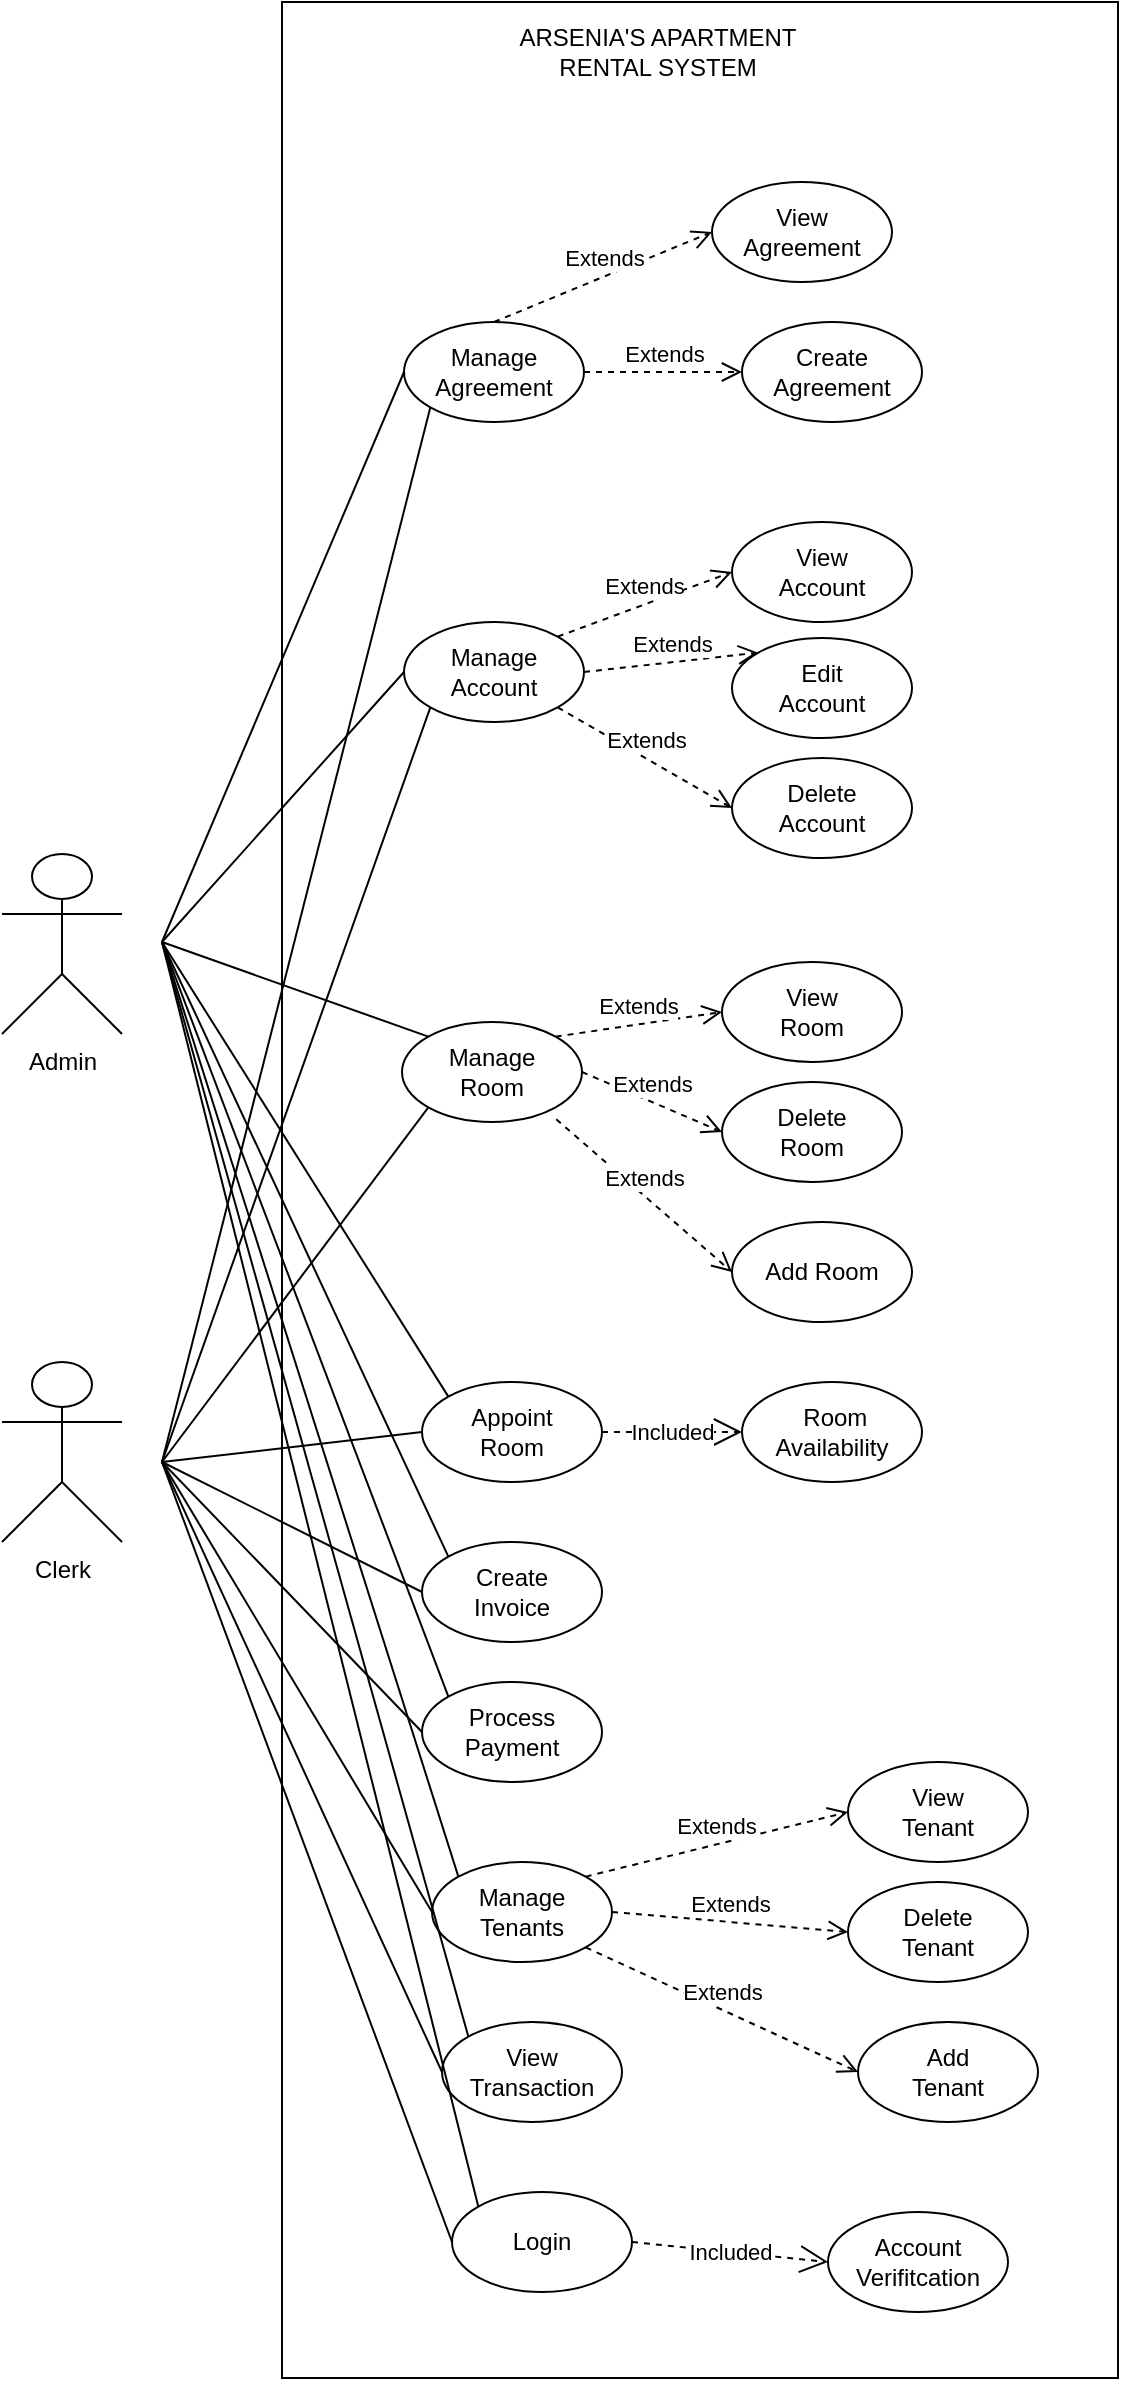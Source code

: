 <mxfile version="24.4.2" type="github">
  <diagram name="Page-1" id="ErVDkJ_VCSMGlqEWy1Zw">
    <mxGraphModel dx="1843" dy="1028" grid="1" gridSize="10" guides="1" tooltips="1" connect="1" arrows="1" fold="1" page="1" pageScale="1" pageWidth="850" pageHeight="1100" math="0" shadow="0">
      <root>
        <mxCell id="0" />
        <mxCell id="1" parent="0" />
        <mxCell id="4Zrpz9rt_v4OXxLSvFco-5" value="" style="rounded=0;whiteSpace=wrap;html=1;" parent="1" vertex="1">
          <mxGeometry x="300" y="60" width="418" height="1188" as="geometry" />
        </mxCell>
        <mxCell id="4Zrpz9rt_v4OXxLSvFco-7" value="Admin" style="shape=umlActor;verticalLabelPosition=bottom;verticalAlign=top;html=1;outlineConnect=0;" parent="1" vertex="1">
          <mxGeometry x="160" y="486" width="60" height="90" as="geometry" />
        </mxCell>
        <mxCell id="G-fdZk_4QnjWKT7sK4zd-1" value="Clerk" style="shape=umlActor;verticalLabelPosition=bottom;verticalAlign=top;html=1;outlineConnect=0;" parent="1" vertex="1">
          <mxGeometry x="160" y="740" width="60" height="90" as="geometry" />
        </mxCell>
        <mxCell id="G-fdZk_4QnjWKT7sK4zd-7" value="" style="ellipse;whiteSpace=wrap;html=1;" parent="1" vertex="1">
          <mxGeometry x="380" y="1070" width="90" height="50" as="geometry" />
        </mxCell>
        <mxCell id="G-fdZk_4QnjWKT7sK4zd-8" value="View Transaction" style="text;html=1;align=center;verticalAlign=middle;whiteSpace=wrap;rounded=0;" parent="1" vertex="1">
          <mxGeometry x="395" y="1080" width="60" height="30" as="geometry" />
        </mxCell>
        <mxCell id="G-fdZk_4QnjWKT7sK4zd-9" value="" style="ellipse;whiteSpace=wrap;html=1;" parent="1" vertex="1">
          <mxGeometry x="370" y="750" width="90" height="50" as="geometry" />
        </mxCell>
        <mxCell id="G-fdZk_4QnjWKT7sK4zd-10" value="Appoint Room" style="text;html=1;align=center;verticalAlign=middle;whiteSpace=wrap;rounded=0;" parent="1" vertex="1">
          <mxGeometry x="385" y="760" width="60" height="30" as="geometry" />
        </mxCell>
        <mxCell id="G-fdZk_4QnjWKT7sK4zd-13" value="" style="ellipse;whiteSpace=wrap;html=1;" parent="1" vertex="1">
          <mxGeometry x="370" y="830" width="90" height="50" as="geometry" />
        </mxCell>
        <mxCell id="G-fdZk_4QnjWKT7sK4zd-14" value="Create Invoice" style="text;html=1;align=center;verticalAlign=middle;whiteSpace=wrap;rounded=0;" parent="1" vertex="1">
          <mxGeometry x="385" y="840" width="60" height="30" as="geometry" />
        </mxCell>
        <mxCell id="G-fdZk_4QnjWKT7sK4zd-15" value="" style="ellipse;whiteSpace=wrap;html=1;" parent="1" vertex="1">
          <mxGeometry x="375" y="990" width="90" height="50" as="geometry" />
        </mxCell>
        <mxCell id="G-fdZk_4QnjWKT7sK4zd-16" value="Manage Tenants" style="text;html=1;align=center;verticalAlign=middle;whiteSpace=wrap;rounded=0;" parent="1" vertex="1">
          <mxGeometry x="390" y="1000" width="60" height="30" as="geometry" />
        </mxCell>
        <mxCell id="G-fdZk_4QnjWKT7sK4zd-17" value="" style="ellipse;whiteSpace=wrap;html=1;" parent="1" vertex="1">
          <mxGeometry x="385" y="1155" width="90" height="50" as="geometry" />
        </mxCell>
        <mxCell id="G-fdZk_4QnjWKT7sK4zd-18" value="Login" style="text;html=1;align=center;verticalAlign=middle;whiteSpace=wrap;rounded=0;" parent="1" vertex="1">
          <mxGeometry x="400" y="1165" width="60" height="30" as="geometry" />
        </mxCell>
        <mxCell id="G-fdZk_4QnjWKT7sK4zd-19" value="" style="ellipse;whiteSpace=wrap;html=1;" parent="1" vertex="1">
          <mxGeometry x="530" y="750" width="90" height="50" as="geometry" />
        </mxCell>
        <mxCell id="G-fdZk_4QnjWKT7sK4zd-20" value="&amp;nbsp;Room Availability" style="text;html=1;align=center;verticalAlign=middle;whiteSpace=wrap;rounded=0;" parent="1" vertex="1">
          <mxGeometry x="545" y="760" width="60" height="30" as="geometry" />
        </mxCell>
        <mxCell id="G-fdZk_4QnjWKT7sK4zd-21" value="" style="ellipse;whiteSpace=wrap;html=1;" parent="1" vertex="1">
          <mxGeometry x="573" y="1165" width="90" height="50" as="geometry" />
        </mxCell>
        <mxCell id="G-fdZk_4QnjWKT7sK4zd-22" value="Account Verifitcation" style="text;html=1;align=center;verticalAlign=middle;whiteSpace=wrap;rounded=0;" parent="1" vertex="1">
          <mxGeometry x="588" y="1175" width="60" height="30" as="geometry" />
        </mxCell>
        <mxCell id="OqNi3e3sxdmpB97nI851-15" value="Included" style="endArrow=open;endSize=12;dashed=1;html=1;rounded=0;entryX=0;entryY=0.5;entryDx=0;entryDy=0;exitX=1;exitY=0.5;exitDx=0;exitDy=0;" parent="1" source="G-fdZk_4QnjWKT7sK4zd-9" edge="1" target="G-fdZk_4QnjWKT7sK4zd-19">
          <mxGeometry width="160" relative="1" as="geometry">
            <mxPoint x="380" y="880" as="sourcePoint" />
            <mxPoint x="510" y="815" as="targetPoint" />
          </mxGeometry>
        </mxCell>
        <mxCell id="OqNi3e3sxdmpB97nI851-18" value="Included" style="endArrow=open;endSize=12;dashed=1;html=1;rounded=0;entryX=0;entryY=0.5;entryDx=0;entryDy=0;exitX=1;exitY=0.5;exitDx=0;exitDy=0;" parent="1" source="G-fdZk_4QnjWKT7sK4zd-17" edge="1" target="G-fdZk_4QnjWKT7sK4zd-21">
          <mxGeometry x="0.001" width="160" relative="1" as="geometry">
            <mxPoint x="452" y="1165" as="sourcePoint" />
            <mxPoint x="512" y="1130" as="targetPoint" />
            <mxPoint as="offset" />
          </mxGeometry>
        </mxCell>
        <mxCell id="OqNi3e3sxdmpB97nI851-22" value="ARSENIA&#39;S APARTMENT RENTAL SYSTEM" style="text;html=1;align=center;verticalAlign=middle;whiteSpace=wrap;rounded=0;" parent="1" vertex="1">
          <mxGeometry x="393" y="70" width="190" height="30" as="geometry" />
        </mxCell>
        <mxCell id="OqNi3e3sxdmpB97nI851-37" value="" style="ellipse;whiteSpace=wrap;html=1;" parent="1" vertex="1">
          <mxGeometry x="370" y="900" width="90" height="50" as="geometry" />
        </mxCell>
        <mxCell id="OqNi3e3sxdmpB97nI851-38" value="Process Payment" style="text;html=1;align=center;verticalAlign=middle;whiteSpace=wrap;rounded=0;" parent="1" vertex="1">
          <mxGeometry x="385" y="910" width="60" height="30" as="geometry" />
        </mxCell>
        <mxCell id="UXnbN1iMbwUN801_TMf0-1" value="" style="ellipse;whiteSpace=wrap;html=1;" parent="1" vertex="1">
          <mxGeometry x="360" y="570" width="90" height="50" as="geometry" />
        </mxCell>
        <mxCell id="UXnbN1iMbwUN801_TMf0-2" value="Manage Room" style="text;html=1;align=center;verticalAlign=middle;whiteSpace=wrap;rounded=0;" parent="1" vertex="1">
          <mxGeometry x="375" y="580" width="60" height="30" as="geometry" />
        </mxCell>
        <mxCell id="UXnbN1iMbwUN801_TMf0-3" value="" style="ellipse;whiteSpace=wrap;html=1;" parent="1" vertex="1">
          <mxGeometry x="361" y="370" width="90" height="50" as="geometry" />
        </mxCell>
        <mxCell id="UXnbN1iMbwUN801_TMf0-4" value="Manage Account" style="text;html=1;align=center;verticalAlign=middle;whiteSpace=wrap;rounded=0;" parent="1" vertex="1">
          <mxGeometry x="376" y="380" width="60" height="30" as="geometry" />
        </mxCell>
        <mxCell id="Ze_HNzJQQghT72dENb1o-3" value="" style="ellipse;whiteSpace=wrap;html=1;" vertex="1" parent="1">
          <mxGeometry x="361" y="220" width="90" height="50" as="geometry" />
        </mxCell>
        <mxCell id="Ze_HNzJQQghT72dENb1o-4" value="Manage Agreement" style="text;html=1;align=center;verticalAlign=middle;whiteSpace=wrap;rounded=0;" vertex="1" parent="1">
          <mxGeometry x="376" y="230" width="60" height="30" as="geometry" />
        </mxCell>
        <mxCell id="Ze_HNzJQQghT72dENb1o-6" value="" style="endArrow=none;html=1;rounded=0;entryX=0;entryY=0.5;entryDx=0;entryDy=0;" edge="1" parent="1" target="Ze_HNzJQQghT72dENb1o-3">
          <mxGeometry width="50" height="50" relative="1" as="geometry">
            <mxPoint x="240" y="530" as="sourcePoint" />
            <mxPoint x="450" y="660" as="targetPoint" />
          </mxGeometry>
        </mxCell>
        <mxCell id="Ze_HNzJQQghT72dENb1o-7" value="" style="endArrow=none;html=1;rounded=0;entryX=0;entryY=0.5;entryDx=0;entryDy=0;" edge="1" parent="1" target="UXnbN1iMbwUN801_TMf0-3">
          <mxGeometry width="50" height="50" relative="1" as="geometry">
            <mxPoint x="240" y="530" as="sourcePoint" />
            <mxPoint x="370" y="459" as="targetPoint" />
          </mxGeometry>
        </mxCell>
        <mxCell id="Ze_HNzJQQghT72dENb1o-8" value="" style="endArrow=none;html=1;rounded=0;entryX=0;entryY=0;entryDx=0;entryDy=0;" edge="1" parent="1" target="UXnbN1iMbwUN801_TMf0-1">
          <mxGeometry width="50" height="50" relative="1" as="geometry">
            <mxPoint x="240" y="530" as="sourcePoint" />
            <mxPoint x="371" y="533" as="targetPoint" />
          </mxGeometry>
        </mxCell>
        <mxCell id="Ze_HNzJQQghT72dENb1o-9" value="" style="endArrow=none;html=1;rounded=0;entryX=0;entryY=0;entryDx=0;entryDy=0;" edge="1" parent="1" target="G-fdZk_4QnjWKT7sK4zd-9">
          <mxGeometry width="50" height="50" relative="1" as="geometry">
            <mxPoint x="240" y="530" as="sourcePoint" />
            <mxPoint x="384" y="585" as="targetPoint" />
          </mxGeometry>
        </mxCell>
        <mxCell id="Ze_HNzJQQghT72dENb1o-10" value="" style="endArrow=none;html=1;rounded=0;entryX=0;entryY=0;entryDx=0;entryDy=0;" edge="1" parent="1" target="G-fdZk_4QnjWKT7sK4zd-13">
          <mxGeometry width="50" height="50" relative="1" as="geometry">
            <mxPoint x="240" y="530" as="sourcePoint" />
            <mxPoint x="388" y="665" as="targetPoint" />
          </mxGeometry>
        </mxCell>
        <mxCell id="Ze_HNzJQQghT72dENb1o-11" value="" style="endArrow=none;html=1;rounded=0;entryX=0;entryY=0;entryDx=0;entryDy=0;" edge="1" parent="1" target="OqNi3e3sxdmpB97nI851-37">
          <mxGeometry width="50" height="50" relative="1" as="geometry">
            <mxPoint x="240" y="530" as="sourcePoint" />
            <mxPoint x="389" y="725" as="targetPoint" />
          </mxGeometry>
        </mxCell>
        <mxCell id="Ze_HNzJQQghT72dENb1o-12" value="" style="endArrow=none;html=1;rounded=0;entryX=0;entryY=0;entryDx=0;entryDy=0;" edge="1" parent="1" target="G-fdZk_4QnjWKT7sK4zd-15">
          <mxGeometry width="50" height="50" relative="1" as="geometry">
            <mxPoint x="240" y="530" as="sourcePoint" />
            <mxPoint x="388" y="789" as="targetPoint" />
          </mxGeometry>
        </mxCell>
        <mxCell id="Ze_HNzJQQghT72dENb1o-13" value="" style="endArrow=none;html=1;rounded=0;entryX=0;entryY=0;entryDx=0;entryDy=0;" edge="1" parent="1" target="G-fdZk_4QnjWKT7sK4zd-7">
          <mxGeometry width="50" height="50" relative="1" as="geometry">
            <mxPoint x="240" y="530" as="sourcePoint" />
            <mxPoint x="388" y="854" as="targetPoint" />
          </mxGeometry>
        </mxCell>
        <mxCell id="Ze_HNzJQQghT72dENb1o-14" value="" style="endArrow=none;html=1;rounded=0;entryX=0;entryY=0;entryDx=0;entryDy=0;" edge="1" parent="1" target="G-fdZk_4QnjWKT7sK4zd-17">
          <mxGeometry width="50" height="50" relative="1" as="geometry">
            <mxPoint x="240" y="530" as="sourcePoint" />
            <mxPoint x="388" y="925" as="targetPoint" />
          </mxGeometry>
        </mxCell>
        <mxCell id="Ze_HNzJQQghT72dENb1o-15" value="" style="endArrow=none;html=1;rounded=0;entryX=0;entryY=0.5;entryDx=0;entryDy=0;" edge="1" parent="1" target="G-fdZk_4QnjWKT7sK4zd-17">
          <mxGeometry width="50" height="50" relative="1" as="geometry">
            <mxPoint x="240" y="790" as="sourcePoint" />
            <mxPoint x="390" y="1104" as="targetPoint" />
          </mxGeometry>
        </mxCell>
        <mxCell id="Ze_HNzJQQghT72dENb1o-16" value="" style="endArrow=none;html=1;rounded=0;entryX=0;entryY=0.5;entryDx=0;entryDy=0;" edge="1" parent="1" target="G-fdZk_4QnjWKT7sK4zd-7">
          <mxGeometry width="50" height="50" relative="1" as="geometry">
            <mxPoint x="240" y="790" as="sourcePoint" />
            <mxPoint x="364" y="1099" as="targetPoint" />
          </mxGeometry>
        </mxCell>
        <mxCell id="Ze_HNzJQQghT72dENb1o-17" value="" style="endArrow=none;html=1;rounded=0;entryX=0;entryY=0.5;entryDx=0;entryDy=0;" edge="1" parent="1" target="G-fdZk_4QnjWKT7sK4zd-15">
          <mxGeometry width="50" height="50" relative="1" as="geometry">
            <mxPoint x="240" y="790" as="sourcePoint" />
            <mxPoint x="379" y="905" as="targetPoint" />
          </mxGeometry>
        </mxCell>
        <mxCell id="Ze_HNzJQQghT72dENb1o-18" value="" style="endArrow=none;html=1;rounded=0;entryX=0;entryY=0.5;entryDx=0;entryDy=0;" edge="1" parent="1" target="OqNi3e3sxdmpB97nI851-37">
          <mxGeometry width="50" height="50" relative="1" as="geometry">
            <mxPoint x="240" y="790" as="sourcePoint" />
            <mxPoint x="375" y="840" as="targetPoint" />
          </mxGeometry>
        </mxCell>
        <mxCell id="Ze_HNzJQQghT72dENb1o-19" value="" style="endArrow=none;html=1;rounded=0;entryX=0;entryY=0.5;entryDx=0;entryDy=0;" edge="1" parent="1" target="G-fdZk_4QnjWKT7sK4zd-13">
          <mxGeometry width="50" height="50" relative="1" as="geometry">
            <mxPoint x="240" y="790" as="sourcePoint" />
            <mxPoint x="375" y="775" as="targetPoint" />
          </mxGeometry>
        </mxCell>
        <mxCell id="Ze_HNzJQQghT72dENb1o-20" value="" style="endArrow=none;html=1;rounded=0;entryX=0;entryY=0.5;entryDx=0;entryDy=0;" edge="1" parent="1" target="G-fdZk_4QnjWKT7sK4zd-9">
          <mxGeometry width="50" height="50" relative="1" as="geometry">
            <mxPoint x="240" y="790" as="sourcePoint" />
            <mxPoint x="376" y="711" as="targetPoint" />
          </mxGeometry>
        </mxCell>
        <mxCell id="Ze_HNzJQQghT72dENb1o-21" value="" style="endArrow=none;html=1;rounded=0;entryX=0;entryY=1;entryDx=0;entryDy=0;" edge="1" parent="1" target="UXnbN1iMbwUN801_TMf0-1">
          <mxGeometry width="50" height="50" relative="1" as="geometry">
            <mxPoint x="240" y="790" as="sourcePoint" />
            <mxPoint x="375" y="651" as="targetPoint" />
          </mxGeometry>
        </mxCell>
        <mxCell id="Ze_HNzJQQghT72dENb1o-22" value="" style="endArrow=none;html=1;rounded=0;entryX=0;entryY=1;entryDx=0;entryDy=0;" edge="1" parent="1" target="UXnbN1iMbwUN801_TMf0-3">
          <mxGeometry width="50" height="50" relative="1" as="geometry">
            <mxPoint x="240" y="790" as="sourcePoint" />
            <mxPoint x="384" y="589" as="targetPoint" />
          </mxGeometry>
        </mxCell>
        <mxCell id="Ze_HNzJQQghT72dENb1o-23" value="" style="endArrow=none;html=1;rounded=0;entryX=0;entryY=1;entryDx=0;entryDy=0;" edge="1" parent="1" target="Ze_HNzJQQghT72dENb1o-3">
          <mxGeometry width="50" height="50" relative="1" as="geometry">
            <mxPoint x="240" y="790" as="sourcePoint" />
            <mxPoint x="384" y="519" as="targetPoint" />
          </mxGeometry>
        </mxCell>
        <mxCell id="Ze_HNzJQQghT72dENb1o-24" value="Extends" style="html=1;verticalAlign=bottom;endArrow=open;dashed=1;endSize=8;curved=0;rounded=0;exitX=0.5;exitY=0;exitDx=0;exitDy=0;entryX=0;entryY=0.5;entryDx=0;entryDy=0;" edge="1" parent="1" source="Ze_HNzJQQghT72dENb1o-3" target="Ze_HNzJQQghT72dENb1o-25">
          <mxGeometry relative="1" as="geometry">
            <mxPoint x="610" y="442" as="sourcePoint" />
            <mxPoint x="530" y="400" as="targetPoint" />
          </mxGeometry>
        </mxCell>
        <mxCell id="Ze_HNzJQQghT72dENb1o-25" value="" style="ellipse;whiteSpace=wrap;html=1;" vertex="1" parent="1">
          <mxGeometry x="515" y="150" width="90" height="50" as="geometry" />
        </mxCell>
        <mxCell id="Ze_HNzJQQghT72dENb1o-26" value="View Agreement" style="text;html=1;align=center;verticalAlign=middle;whiteSpace=wrap;rounded=0;" vertex="1" parent="1">
          <mxGeometry x="530" y="160" width="60" height="30" as="geometry" />
        </mxCell>
        <mxCell id="Ze_HNzJQQghT72dENb1o-27" value="" style="ellipse;whiteSpace=wrap;html=1;" vertex="1" parent="1">
          <mxGeometry x="530" y="220" width="90" height="50" as="geometry" />
        </mxCell>
        <mxCell id="Ze_HNzJQQghT72dENb1o-28" value="Create Agreement" style="text;html=1;align=center;verticalAlign=middle;whiteSpace=wrap;rounded=0;" vertex="1" parent="1">
          <mxGeometry x="545" y="230" width="60" height="30" as="geometry" />
        </mxCell>
        <mxCell id="Ze_HNzJQQghT72dENb1o-29" value="Extends" style="html=1;verticalAlign=bottom;endArrow=open;dashed=1;endSize=8;curved=0;rounded=0;entryX=0;entryY=0.5;entryDx=0;entryDy=0;exitX=1;exitY=0.5;exitDx=0;exitDy=0;" edge="1" parent="1" source="Ze_HNzJQQghT72dENb1o-3" target="Ze_HNzJQQghT72dENb1o-27">
          <mxGeometry relative="1" as="geometry">
            <mxPoint x="450" y="420" as="sourcePoint" />
            <mxPoint x="540" y="410" as="targetPoint" />
          </mxGeometry>
        </mxCell>
        <mxCell id="Ze_HNzJQQghT72dENb1o-30" value="" style="ellipse;whiteSpace=wrap;html=1;" vertex="1" parent="1">
          <mxGeometry x="525" y="320" width="90" height="50" as="geometry" />
        </mxCell>
        <mxCell id="Ze_HNzJQQghT72dENb1o-31" value="View Account" style="text;html=1;align=center;verticalAlign=middle;whiteSpace=wrap;rounded=0;" vertex="1" parent="1">
          <mxGeometry x="540" y="330" width="60" height="30" as="geometry" />
        </mxCell>
        <mxCell id="Ze_HNzJQQghT72dENb1o-32" value="Extends" style="html=1;verticalAlign=bottom;endArrow=open;dashed=1;endSize=8;curved=0;rounded=0;entryX=0;entryY=0.5;entryDx=0;entryDy=0;exitX=1;exitY=0;exitDx=0;exitDy=0;" edge="1" parent="1" source="UXnbN1iMbwUN801_TMf0-3" target="Ze_HNzJQQghT72dENb1o-30">
          <mxGeometry relative="1" as="geometry">
            <mxPoint x="460" y="427" as="sourcePoint" />
            <mxPoint x="535" y="415" as="targetPoint" />
          </mxGeometry>
        </mxCell>
        <mxCell id="Ze_HNzJQQghT72dENb1o-33" value="" style="ellipse;whiteSpace=wrap;html=1;" vertex="1" parent="1">
          <mxGeometry x="525" y="378" width="90" height="50" as="geometry" />
        </mxCell>
        <mxCell id="Ze_HNzJQQghT72dENb1o-34" value="Edit Account" style="text;html=1;align=center;verticalAlign=middle;whiteSpace=wrap;rounded=0;" vertex="1" parent="1">
          <mxGeometry x="540" y="388" width="60" height="30" as="geometry" />
        </mxCell>
        <mxCell id="Ze_HNzJQQghT72dENb1o-35" value="" style="ellipse;whiteSpace=wrap;html=1;" vertex="1" parent="1">
          <mxGeometry x="525" y="438" width="90" height="50" as="geometry" />
        </mxCell>
        <mxCell id="Ze_HNzJQQghT72dENb1o-36" value="Delete Account" style="text;html=1;align=center;verticalAlign=middle;whiteSpace=wrap;rounded=0;" vertex="1" parent="1">
          <mxGeometry x="540" y="448" width="60" height="30" as="geometry" />
        </mxCell>
        <mxCell id="Ze_HNzJQQghT72dENb1o-37" value="Extends" style="html=1;verticalAlign=bottom;endArrow=open;dashed=1;endSize=8;curved=0;rounded=0;entryX=0;entryY=0;entryDx=0;entryDy=0;exitX=1;exitY=0.5;exitDx=0;exitDy=0;" edge="1" parent="1" source="UXnbN1iMbwUN801_TMf0-3" target="Ze_HNzJQQghT72dENb1o-33">
          <mxGeometry relative="1" as="geometry">
            <mxPoint x="448" y="483" as="sourcePoint" />
            <mxPoint x="535" y="477" as="targetPoint" />
          </mxGeometry>
        </mxCell>
        <mxCell id="Ze_HNzJQQghT72dENb1o-38" value="Extends" style="html=1;verticalAlign=bottom;endArrow=open;dashed=1;endSize=8;curved=0;rounded=0;entryX=0;entryY=0.5;entryDx=0;entryDy=0;exitX=1;exitY=1;exitDx=0;exitDy=0;" edge="1" parent="1" source="UXnbN1iMbwUN801_TMf0-3" target="Ze_HNzJQQghT72dENb1o-35">
          <mxGeometry relative="1" as="geometry">
            <mxPoint x="461" y="501" as="sourcePoint" />
            <mxPoint x="548" y="517" as="targetPoint" />
          </mxGeometry>
        </mxCell>
        <mxCell id="Ze_HNzJQQghT72dENb1o-39" value="" style="ellipse;whiteSpace=wrap;html=1;" vertex="1" parent="1">
          <mxGeometry x="520" y="540" width="90" height="50" as="geometry" />
        </mxCell>
        <mxCell id="Ze_HNzJQQghT72dENb1o-40" value="View Room" style="text;html=1;align=center;verticalAlign=middle;whiteSpace=wrap;rounded=0;" vertex="1" parent="1">
          <mxGeometry x="535" y="550" width="60" height="30" as="geometry" />
        </mxCell>
        <mxCell id="Ze_HNzJQQghT72dENb1o-41" value="Extends" style="html=1;verticalAlign=bottom;endArrow=open;dashed=1;endSize=8;curved=0;rounded=0;entryX=0;entryY=0.5;entryDx=0;entryDy=0;exitX=1;exitY=0;exitDx=0;exitDy=0;" edge="1" parent="1" source="UXnbN1iMbwUN801_TMf0-1" target="Ze_HNzJQQghT72dENb1o-39">
          <mxGeometry relative="1" as="geometry">
            <mxPoint x="480" y="530" as="sourcePoint" />
            <mxPoint x="567" y="580" as="targetPoint" />
          </mxGeometry>
        </mxCell>
        <mxCell id="Ze_HNzJQQghT72dENb1o-42" value="" style="ellipse;whiteSpace=wrap;html=1;" vertex="1" parent="1">
          <mxGeometry x="520" y="600" width="90" height="50" as="geometry" />
        </mxCell>
        <mxCell id="Ze_HNzJQQghT72dENb1o-43" value="Delete Room" style="text;html=1;align=center;verticalAlign=middle;whiteSpace=wrap;rounded=0;" vertex="1" parent="1">
          <mxGeometry x="535" y="610" width="60" height="30" as="geometry" />
        </mxCell>
        <mxCell id="Ze_HNzJQQghT72dENb1o-44" value="Extends" style="html=1;verticalAlign=bottom;endArrow=open;dashed=1;endSize=8;curved=0;rounded=0;entryX=0;entryY=0.5;entryDx=0;entryDy=0;exitX=1;exitY=0.5;exitDx=0;exitDy=0;" edge="1" parent="1" target="Ze_HNzJQQghT72dENb1o-42" source="UXnbN1iMbwUN801_TMf0-1">
          <mxGeometry relative="1" as="geometry">
            <mxPoint x="447" y="587" as="sourcePoint" />
            <mxPoint x="577" y="590" as="targetPoint" />
          </mxGeometry>
        </mxCell>
        <mxCell id="Ze_HNzJQQghT72dENb1o-45" value="" style="ellipse;whiteSpace=wrap;html=1;" vertex="1" parent="1">
          <mxGeometry x="525" y="670" width="90" height="50" as="geometry" />
        </mxCell>
        <mxCell id="Ze_HNzJQQghT72dENb1o-46" value="Add Room" style="text;html=1;align=center;verticalAlign=middle;whiteSpace=wrap;rounded=0;" vertex="1" parent="1">
          <mxGeometry x="540" y="680" width="60" height="30" as="geometry" />
        </mxCell>
        <mxCell id="Ze_HNzJQQghT72dENb1o-47" value="Extends" style="html=1;verticalAlign=bottom;endArrow=open;dashed=1;endSize=8;curved=0;rounded=0;entryX=0;entryY=0.5;entryDx=0;entryDy=0;exitX=0.857;exitY=0.973;exitDx=0;exitDy=0;exitPerimeter=0;" edge="1" parent="1" target="Ze_HNzJQQghT72dENb1o-45" source="UXnbN1iMbwUN801_TMf0-1">
          <mxGeometry relative="1" as="geometry">
            <mxPoint x="452" y="657" as="sourcePoint" />
            <mxPoint x="582" y="660" as="targetPoint" />
          </mxGeometry>
        </mxCell>
        <mxCell id="Ze_HNzJQQghT72dENb1o-48" value="" style="ellipse;whiteSpace=wrap;html=1;" vertex="1" parent="1">
          <mxGeometry x="583" y="940" width="90" height="50" as="geometry" />
        </mxCell>
        <mxCell id="Ze_HNzJQQghT72dENb1o-49" value="View Tenant" style="text;html=1;align=center;verticalAlign=middle;whiteSpace=wrap;rounded=0;" vertex="1" parent="1">
          <mxGeometry x="598" y="950" width="60" height="30" as="geometry" />
        </mxCell>
        <mxCell id="Ze_HNzJQQghT72dENb1o-50" value="Extends" style="html=1;verticalAlign=bottom;endArrow=open;dashed=1;endSize=8;curved=0;rounded=0;entryX=0;entryY=0.5;entryDx=0;entryDy=0;exitX=1;exitY=0;exitDx=0;exitDy=0;" edge="1" parent="1" target="Ze_HNzJQQghT72dENb1o-48" source="G-fdZk_4QnjWKT7sK4zd-15">
          <mxGeometry relative="1" as="geometry">
            <mxPoint x="500" y="977" as="sourcePoint" />
            <mxPoint x="630" y="980" as="targetPoint" />
          </mxGeometry>
        </mxCell>
        <mxCell id="Ze_HNzJQQghT72dENb1o-51" value="" style="ellipse;whiteSpace=wrap;html=1;" vertex="1" parent="1">
          <mxGeometry x="583" y="1000" width="90" height="50" as="geometry" />
        </mxCell>
        <mxCell id="Ze_HNzJQQghT72dENb1o-52" value="Delete Tenant" style="text;html=1;align=center;verticalAlign=middle;whiteSpace=wrap;rounded=0;" vertex="1" parent="1">
          <mxGeometry x="598" y="1010" width="60" height="30" as="geometry" />
        </mxCell>
        <mxCell id="Ze_HNzJQQghT72dENb1o-53" value="Extends" style="html=1;verticalAlign=bottom;endArrow=open;dashed=1;endSize=8;curved=0;rounded=0;entryX=0;entryY=0.5;entryDx=0;entryDy=0;exitX=1;exitY=0.5;exitDx=0;exitDy=0;" edge="1" parent="1" target="Ze_HNzJQQghT72dENb1o-51" source="G-fdZk_4QnjWKT7sK4zd-15">
          <mxGeometry relative="1" as="geometry">
            <mxPoint x="513" y="995" as="sourcePoint" />
            <mxPoint x="640" y="990" as="targetPoint" />
          </mxGeometry>
        </mxCell>
        <mxCell id="Ze_HNzJQQghT72dENb1o-54" value="" style="ellipse;whiteSpace=wrap;html=1;" vertex="1" parent="1">
          <mxGeometry x="588" y="1070" width="90" height="50" as="geometry" />
        </mxCell>
        <mxCell id="Ze_HNzJQQghT72dENb1o-55" value="Add Tenant" style="text;html=1;align=center;verticalAlign=middle;whiteSpace=wrap;rounded=0;" vertex="1" parent="1">
          <mxGeometry x="603" y="1080" width="60" height="30" as="geometry" />
        </mxCell>
        <mxCell id="Ze_HNzJQQghT72dENb1o-56" value="Extends" style="html=1;verticalAlign=bottom;endArrow=open;dashed=1;endSize=8;curved=0;rounded=0;entryX=0;entryY=0.5;entryDx=0;entryDy=0;exitX=1;exitY=1;exitDx=0;exitDy=0;" edge="1" parent="1" target="Ze_HNzJQQghT72dENb1o-54" source="G-fdZk_4QnjWKT7sK4zd-15">
          <mxGeometry relative="1" as="geometry">
            <mxPoint x="500" y="1019" as="sourcePoint" />
            <mxPoint x="645" y="1060" as="targetPoint" />
          </mxGeometry>
        </mxCell>
      </root>
    </mxGraphModel>
  </diagram>
</mxfile>
